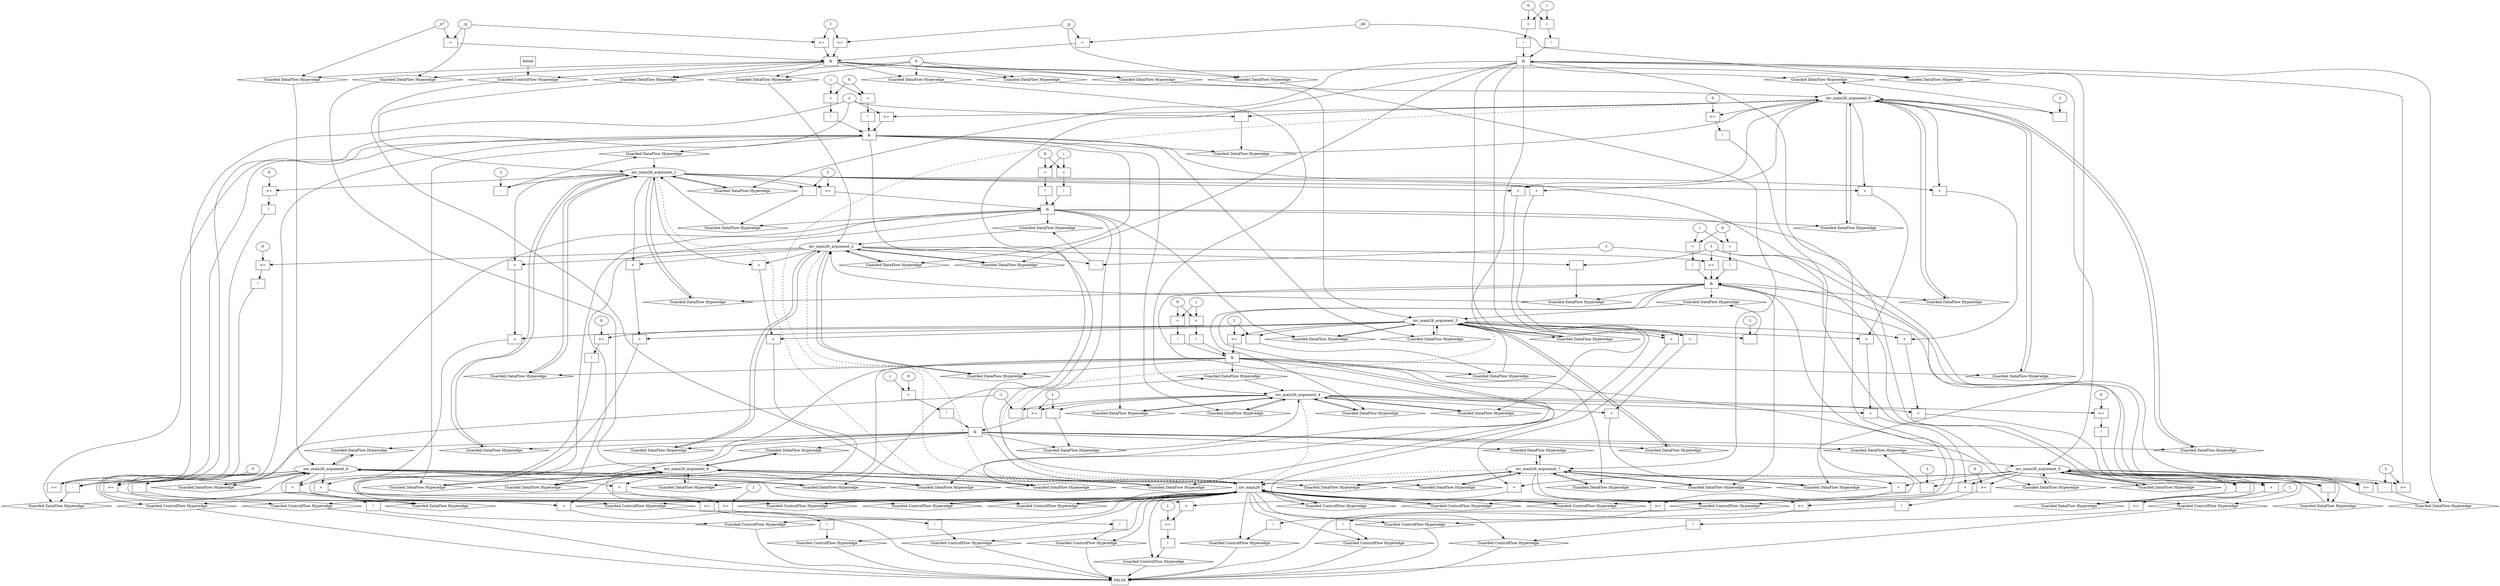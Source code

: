 digraph dag {
inv_main26 [label="inv_main26" shape="rect"];
FALSE [label="FALSE" shape="rect"];
Initial [label="Initial" shape="rect"];
ControlFowHyperEdge_0 [label="Guarded ControlFlow Hyperedge" shape="diamond"];
Initial -> ControlFowHyperEdge_0[label=""]
ControlFowHyperEdge_0 -> inv_main26[label=""]
ControlFowHyperEdge_1 [label="Guarded ControlFlow Hyperedge" shape="diamond"];
inv_main26 -> ControlFowHyperEdge_1[label=""]
ControlFowHyperEdge_1 -> inv_main26[label=""]
ControlFowHyperEdge_2 [label="Guarded ControlFlow Hyperedge" shape="diamond"];
inv_main26 -> ControlFowHyperEdge_2[label=""]
ControlFowHyperEdge_2 -> inv_main26[label=""]
ControlFowHyperEdge_3 [label="Guarded ControlFlow Hyperedge" shape="diamond"];
inv_main26 -> ControlFowHyperEdge_3[label=""]
ControlFowHyperEdge_3 -> inv_main26[label=""]
ControlFowHyperEdge_4 [label="Guarded ControlFlow Hyperedge" shape="diamond"];
inv_main26 -> ControlFowHyperEdge_4[label=""]
ControlFowHyperEdge_4 -> inv_main26[label=""]
ControlFowHyperEdge_5 [label="Guarded ControlFlow Hyperedge" shape="diamond"];
inv_main26 -> ControlFowHyperEdge_5[label=""]
ControlFowHyperEdge_5 -> inv_main26[label=""]
ControlFowHyperEdge_6 [label="Guarded ControlFlow Hyperedge" shape="diamond"];
inv_main26 -> ControlFowHyperEdge_6[label=""]
ControlFowHyperEdge_6 -> inv_main26[label=""]
ControlFowHyperEdge_7 [label="Guarded ControlFlow Hyperedge" shape="diamond"];
inv_main26 -> ControlFowHyperEdge_7[label=""]
ControlFowHyperEdge_7 -> FALSE[label=""]
ControlFowHyperEdge_8 [label="Guarded ControlFlow Hyperedge" shape="diamond"];
inv_main26 -> ControlFowHyperEdge_8[label=""]
ControlFowHyperEdge_8 -> FALSE[label=""]
ControlFowHyperEdge_9 [label="Guarded ControlFlow Hyperedge" shape="diamond"];
inv_main26 -> ControlFowHyperEdge_9[label=""]
ControlFowHyperEdge_9 -> FALSE[label=""]
ControlFowHyperEdge_10 [label="Guarded ControlFlow Hyperedge" shape="diamond"];
inv_main26 -> ControlFowHyperEdge_10[label=""]
ControlFowHyperEdge_10 -> FALSE[label=""]
ControlFowHyperEdge_11 [label="Guarded ControlFlow Hyperedge" shape="diamond"];
inv_main26 -> ControlFowHyperEdge_11[label=""]
ControlFowHyperEdge_11 -> FALSE[label=""]
ControlFowHyperEdge_12 [label="Guarded ControlFlow Hyperedge" shape="diamond"];
inv_main26 -> ControlFowHyperEdge_12[label=""]
ControlFowHyperEdge_12 -> FALSE[label=""]
ControlFowHyperEdge_13 [label="Guarded ControlFlow Hyperedge" shape="diamond"];
inv_main26 -> ControlFowHyperEdge_13[label=""]
ControlFowHyperEdge_13 -> FALSE[label=""]
ControlFowHyperEdge_14 [label="Guarded ControlFlow Hyperedge" shape="diamond"];
inv_main26 -> ControlFowHyperEdge_14[label=""]
ControlFowHyperEdge_14 -> FALSE[label=""]
ControlFowHyperEdge_15 [label="Guarded ControlFlow Hyperedge" shape="diamond"];
inv_main26 -> ControlFowHyperEdge_15[label=""]
ControlFowHyperEdge_15 -> FALSE[label=""]
ControlFowHyperEdge_16 [label="Guarded ControlFlow Hyperedge" shape="diamond"];
inv_main26 -> ControlFowHyperEdge_16[label=""]
ControlFowHyperEdge_16 -> FALSE[label=""]
ControlFowHyperEdge_17 [label="Guarded ControlFlow Hyperedge" shape="diamond"];
inv_main26 -> ControlFowHyperEdge_17[label=""]
ControlFowHyperEdge_17 -> FALSE[label=""]
ControlFowHyperEdge_18 [label="Guarded ControlFlow Hyperedge" shape="diamond"];
inv_main26 -> ControlFowHyperEdge_18[label=""]
ControlFowHyperEdge_18 -> FALSE[label=""]
ControlFowHyperEdge_19 [label="Guarded ControlFlow Hyperedge" shape="diamond"];
inv_main26 -> ControlFowHyperEdge_19[label=""]
ControlFowHyperEdge_19 -> FALSE[label=""]
ControlFowHyperEdge_20 [label="Guarded ControlFlow Hyperedge" shape="diamond"];
inv_main26 -> ControlFowHyperEdge_20[label=""]
ControlFowHyperEdge_20 -> FALSE[label=""]
inv_main26_argument_0 [label="inv_main26_argument_0" shape="oval"];
inv_main26_argument_0 -> inv_main26[label="" style="dashed"]
inv_main26_argument_1 [label="inv_main26_argument_1" shape="oval"];
inv_main26_argument_1 -> inv_main26[label="" style="dashed"]
inv_main26_argument_2 [label="inv_main26_argument_2" shape="oval"];
inv_main26_argument_2 -> inv_main26[label="" style="dashed"]
inv_main26_argument_3 [label="inv_main26_argument_3" shape="oval"];
inv_main26_argument_3 -> inv_main26[label="" style="dashed"]
inv_main26_argument_4 [label="inv_main26_argument_4" shape="oval"];
inv_main26_argument_4 -> inv_main26[label="" style="dashed"]
inv_main26_argument_5 [label="inv_main26_argument_5" shape="oval"];
inv_main26_argument_5 -> inv_main26[label="" style="dashed"]
inv_main26_argument_6 [label="inv_main26_argument_6" shape="oval"];
inv_main26_argument_6 -> inv_main26[label="" style="dashed"]
inv_main26_argument_7 [label="inv_main26_argument_7" shape="oval"];
inv_main26_argument_7 -> inv_main26[label="" style="dashed"]
inv_main26_argument_8 [label="inv_main26_argument_8" shape="oval"];
inv_main26_argument_8 -> inv_main26[label="" style="dashed"]

xxxinv_main26___Initial_0xxx_and [label="&" shape="rect"];
xxxinv_main26___Initial_0xxxguard_0_node_0 [label=">=" shape="rect"];
xxxinv_main26___Initial_0xxxguard_0_node_2 [label="1"];
xxxinv_main26___Initial_0xxxdataFlow4_node_0->xxxinv_main26___Initial_0xxxguard_0_node_0
xxxinv_main26___Initial_0xxxguard_0_node_2->xxxinv_main26___Initial_0xxxguard_0_node_0

xxxinv_main26___Initial_0xxxguard_0_node_0->xxxinv_main26___Initial_0xxx_and [label=""];
xxxinv_main26___Initial_0xxxguard1_node_0 [label=">=" shape="rect"];
xxxinv_main26___Initial_0xxxdataFlow_0_node_0->xxxinv_main26___Initial_0xxxguard1_node_0
xxxinv_main26___Initial_0xxxguard_0_node_2->xxxinv_main26___Initial_0xxxguard1_node_0

xxxinv_main26___Initial_0xxxguard1_node_0->xxxinv_main26___Initial_0xxx_and [label=""];
xxxinv_main26___Initial_0xxxguard2_node_0 [label="=" shape="rect"];
xxxinv_main26___Initial_0xxxdataFlow6_node_0->xxxinv_main26___Initial_0xxxguard2_node_0
xxxinv_main26___Initial_0xxxdataFlow4_node_0->xxxinv_main26___Initial_0xxxguard2_node_0

xxxinv_main26___Initial_0xxxguard2_node_0->xxxinv_main26___Initial_0xxx_and [label=""];
xxxinv_main26___Initial_0xxxguard3_node_0 [label="=" shape="rect"];
xxxinv_main26___Initial_0xxxdataFlow8_node_0->xxxinv_main26___Initial_0xxxguard3_node_0
xxxinv_main26___Initial_0xxxdataFlow_0_node_0->xxxinv_main26___Initial_0xxxguard3_node_0

xxxinv_main26___Initial_0xxxguard3_node_0->xxxinv_main26___Initial_0xxx_and [label=""];
xxxinv_main26___Initial_0xxx_and->ControlFowHyperEdge_0 [label=""];
xxxinv_main26___Initial_0xxxdataFlow_0_node_0 [label="_p"];

xxxinv_main26___Initial_0xxxdataFlow_0_node_0->DataFowHyperEdge_0_inv_main26_argument_7 [label=""];
xxxinv_main26___Initial_0xxxdataFlow1_node_0 [label="0"];

xxxinv_main26___Initial_0xxxdataFlow1_node_0->DataFowHyperEdge_0_inv_main26_argument_4 [label=""];

xxxinv_main26___Initial_0xxxdataFlow1_node_0->DataFowHyperEdge_0_inv_main26_argument_0 [label=""];

xxxinv_main26___Initial_0xxxdataFlow1_node_0->DataFowHyperEdge_0_inv_main26_argument_3 [label=""];
xxxinv_main26___Initial_0xxxdataFlow4_node_0 [label="_q"];

xxxinv_main26___Initial_0xxxdataFlow4_node_0->DataFowHyperEdge_0_inv_main26_argument_8 [label=""];

xxxinv_main26___Initial_0xxxdataFlow1_node_0->DataFowHyperEdge_0_inv_main26_argument_2 [label=""];
xxxinv_main26___Initial_0xxxdataFlow6_node_0 [label="_x7"];

xxxinv_main26___Initial_0xxxdataFlow6_node_0->DataFowHyperEdge_0_inv_main26_argument_6 [label=""];

xxxinv_main26___Initial_0xxxdataFlow1_node_0->DataFowHyperEdge_0_inv_main26_argument_1 [label=""];
xxxinv_main26___Initial_0xxxdataFlow8_node_0 [label="_x6"];

xxxinv_main26___Initial_0xxxdataFlow8_node_0->DataFowHyperEdge_0_inv_main26_argument_5 [label=""];
xxxinv_main26___inv_main26_1xxx_and [label="&" shape="rect"];
xxxinv_main26___inv_main26_1xxxguard_0_node_0 [label=">=" shape="rect"];
inv_main26_argument_5->xxxinv_main26___inv_main26_1xxxguard_0_node_0
xxxinv_main26___inv_main26_1xxxdataFlow1_node_2->xxxinv_main26___inv_main26_1xxxguard_0_node_0

xxxinv_main26___inv_main26_1xxxguard_0_node_0->xxxinv_main26___inv_main26_1xxx_and [label=""];
xxxinv_main26___inv_main26_1xxxguard1_node_0 [label="!" shape="rect"];
xxxinv_main26___inv_main26_1xxxguard1_node_1 [label="=" shape="rect"];
xxxinv_main26___inv_main26_1xxxguard1_node_2 [label="i"];
xxxinv_main26___inv_main26_1xxxguard1_node_3 [label="0"];
xxxinv_main26___inv_main26_1xxxguard1_node_1->xxxinv_main26___inv_main26_1xxxguard1_node_0
xxxinv_main26___inv_main26_1xxxguard1_node_2->xxxinv_main26___inv_main26_1xxxguard1_node_1
xxxinv_main26___inv_main26_1xxxguard1_node_3->xxxinv_main26___inv_main26_1xxxguard1_node_1

xxxinv_main26___inv_main26_1xxxguard1_node_0->xxxinv_main26___inv_main26_1xxx_and [label=""];
xxxinv_main26___inv_main26_1xxxguard2_node_0 [label="!" shape="rect"];
xxxinv_main26___inv_main26_1xxxguard2_node_1 [label="=" shape="rect"];
xxxinv_main26___inv_main26_1xxxguard2_node_1->xxxinv_main26___inv_main26_1xxxguard2_node_0
xxxinv_main26___inv_main26_1xxxguard1_node_2->xxxinv_main26___inv_main26_1xxxguard2_node_1
xxxinv_main26___inv_main26_1xxxguard1_node_3->xxxinv_main26___inv_main26_1xxxguard2_node_1

xxxinv_main26___inv_main26_1xxxguard2_node_0->xxxinv_main26___inv_main26_1xxx_and [label=""];
xxxinv_main26___inv_main26_1xxx_and->ControlFowHyperEdge_1 [label=""];
xxxinv_main26___inv_main26_1xxxdataFlow_0_node_0 [label="-" shape="rect"];
xxxinv_main26___inv_main26_1xxxdataFlow_0_node_2 [label="-1"];
inv_main26_argument_0->xxxinv_main26___inv_main26_1xxxdataFlow_0_node_0
xxxinv_main26___inv_main26_1xxxdataFlow_0_node_2->xxxinv_main26___inv_main26_1xxxdataFlow_0_node_0

xxxinv_main26___inv_main26_1xxxdataFlow_0_node_0->DataFowHyperEdge_1_inv_main26_argument_0 [label=""];
xxxinv_main26___inv_main26_1xxxdataFlow1_node_0 [label="-" shape="rect"];
xxxinv_main26___inv_main26_1xxxdataFlow1_node_2 [label="1"];
inv_main26_argument_5->xxxinv_main26___inv_main26_1xxxdataFlow1_node_0
xxxinv_main26___inv_main26_1xxxdataFlow1_node_2->xxxinv_main26___inv_main26_1xxxdataFlow1_node_0

xxxinv_main26___inv_main26_1xxxdataFlow1_node_0->DataFowHyperEdge_1_inv_main26_argument_5 [label=""];
xxxinv_main26___inv_main26_2xxx_and [label="&" shape="rect"];
xxxinv_main26___inv_main26_2xxxguard_0_node_0 [label=">=" shape="rect"];
inv_main26_argument_6->xxxinv_main26___inv_main26_2xxxguard_0_node_0
xxxinv_main26___inv_main26_2xxxdataFlow_0_node_2->xxxinv_main26___inv_main26_2xxxguard_0_node_0

xxxinv_main26___inv_main26_2xxxguard_0_node_0->xxxinv_main26___inv_main26_2xxx_and [label=""];
xxxinv_main26___inv_main26_2xxxguard1_node_0 [label=">=" shape="rect"];
inv_main26_argument_0->xxxinv_main26___inv_main26_2xxxguard1_node_0
xxxinv_main26___inv_main26_2xxxdataFlow_0_node_2->xxxinv_main26___inv_main26_2xxxguard1_node_0

xxxinv_main26___inv_main26_2xxxguard1_node_0->xxxinv_main26___inv_main26_2xxx_and [label=""];
xxxinv_main26___inv_main26_2xxxguard2_node_0 [label="!" shape="rect"];
xxxinv_main26___inv_main26_2xxxguard2_node_1 [label="=" shape="rect"];
xxxinv_main26___inv_main26_2xxxguard2_node_2 [label="i"];
xxxinv_main26___inv_main26_2xxxguard2_node_3 [label="0"];
xxxinv_main26___inv_main26_2xxxguard2_node_1->xxxinv_main26___inv_main26_2xxxguard2_node_0
xxxinv_main26___inv_main26_2xxxguard2_node_2->xxxinv_main26___inv_main26_2xxxguard2_node_1
xxxinv_main26___inv_main26_2xxxguard2_node_3->xxxinv_main26___inv_main26_2xxxguard2_node_1

xxxinv_main26___inv_main26_2xxxguard2_node_0->xxxinv_main26___inv_main26_2xxx_and [label=""];
xxxinv_main26___inv_main26_2xxxguard3_node_0 [label="!" shape="rect"];
xxxinv_main26___inv_main26_2xxxguard3_node_1 [label="=" shape="rect"];
xxxinv_main26___inv_main26_2xxxguard3_node_1->xxxinv_main26___inv_main26_2xxxguard3_node_0
xxxinv_main26___inv_main26_2xxxguard2_node_2->xxxinv_main26___inv_main26_2xxxguard3_node_1
xxxinv_main26___inv_main26_2xxxguard2_node_3->xxxinv_main26___inv_main26_2xxxguard3_node_1

xxxinv_main26___inv_main26_2xxxguard3_node_0->xxxinv_main26___inv_main26_2xxx_and [label=""];
xxxinv_main26___inv_main26_2xxx_and->ControlFowHyperEdge_2 [label=""];
xxxinv_main26___inv_main26_2xxxdataFlow_0_node_0 [label="-" shape="rect"];
xxxinv_main26___inv_main26_2xxxdataFlow_0_node_2 [label="1"];
inv_main26_argument_0->xxxinv_main26___inv_main26_2xxxdataFlow_0_node_0
xxxinv_main26___inv_main26_2xxxdataFlow_0_node_2->xxxinv_main26___inv_main26_2xxxdataFlow_0_node_0

xxxinv_main26___inv_main26_2xxxdataFlow_0_node_0->DataFowHyperEdge_2_inv_main26_argument_0 [label=""];
xxxinv_main26___inv_main26_2xxxdataFlow1_node_0 [label="-" shape="rect"];
xxxinv_main26___inv_main26_2xxxdataFlow1_node_2 [label="-1"];
inv_main26_argument_1->xxxinv_main26___inv_main26_2xxxdataFlow1_node_0
xxxinv_main26___inv_main26_2xxxdataFlow1_node_2->xxxinv_main26___inv_main26_2xxxdataFlow1_node_0

xxxinv_main26___inv_main26_2xxxdataFlow1_node_0->DataFowHyperEdge_2_inv_main26_argument_1 [label=""];
xxxinv_main26___inv_main26_2xxxdataFlow2_node_0 [label="-" shape="rect"];
inv_main26_argument_6->xxxinv_main26___inv_main26_2xxxdataFlow2_node_0
xxxinv_main26___inv_main26_2xxxdataFlow_0_node_2->xxxinv_main26___inv_main26_2xxxdataFlow2_node_0

xxxinv_main26___inv_main26_2xxxdataFlow2_node_0->DataFowHyperEdge_2_inv_main26_argument_6 [label=""];
xxxinv_main26___inv_main26_3xxx_and [label="&" shape="rect"];
xxxinv_main26___inv_main26_3xxxguard_0_node_0 [label=">=" shape="rect"];
inv_main26_argument_1->xxxinv_main26___inv_main26_3xxxguard_0_node_0
xxxinv_main26___inv_main26_3xxxdataFlow_0_node_2->xxxinv_main26___inv_main26_3xxxguard_0_node_0

xxxinv_main26___inv_main26_3xxxguard_0_node_0->xxxinv_main26___inv_main26_3xxx_and [label=""];
xxxinv_main26___inv_main26_3xxxguard1_node_0 [label="!" shape="rect"];
xxxinv_main26___inv_main26_3xxxguard1_node_1 [label="=" shape="rect"];
xxxinv_main26___inv_main26_3xxxguard1_node_2 [label="i"];
xxxinv_main26___inv_main26_3xxxguard1_node_3 [label="0"];
xxxinv_main26___inv_main26_3xxxguard1_node_1->xxxinv_main26___inv_main26_3xxxguard1_node_0
xxxinv_main26___inv_main26_3xxxguard1_node_2->xxxinv_main26___inv_main26_3xxxguard1_node_1
xxxinv_main26___inv_main26_3xxxguard1_node_3->xxxinv_main26___inv_main26_3xxxguard1_node_1

xxxinv_main26___inv_main26_3xxxguard1_node_0->xxxinv_main26___inv_main26_3xxx_and [label=""];
xxxinv_main26___inv_main26_3xxxguard2_node_0 [label="!" shape="rect"];
xxxinv_main26___inv_main26_3xxxguard2_node_1 [label="=" shape="rect"];
xxxinv_main26___inv_main26_3xxxguard2_node_1->xxxinv_main26___inv_main26_3xxxguard2_node_0
xxxinv_main26___inv_main26_3xxxguard1_node_2->xxxinv_main26___inv_main26_3xxxguard2_node_1
xxxinv_main26___inv_main26_3xxxguard1_node_3->xxxinv_main26___inv_main26_3xxxguard2_node_1

xxxinv_main26___inv_main26_3xxxguard2_node_0->xxxinv_main26___inv_main26_3xxx_and [label=""];
xxxinv_main26___inv_main26_3xxx_and->ControlFowHyperEdge_3 [label=""];
xxxinv_main26___inv_main26_3xxxdataFlow_0_node_0 [label="-" shape="rect"];
xxxinv_main26___inv_main26_3xxxdataFlow_0_node_2 [label="1"];
inv_main26_argument_1->xxxinv_main26___inv_main26_3xxxdataFlow_0_node_0
xxxinv_main26___inv_main26_3xxxdataFlow_0_node_2->xxxinv_main26___inv_main26_3xxxdataFlow_0_node_0

xxxinv_main26___inv_main26_3xxxdataFlow_0_node_0->DataFowHyperEdge_3_inv_main26_argument_1 [label=""];
xxxinv_main26___inv_main26_3xxxdataFlow1_node_0 [label="-" shape="rect"];
xxxinv_main26___inv_main26_3xxxdataFlow1_node_2 [label="-1"];
inv_main26_argument_2->xxxinv_main26___inv_main26_3xxxdataFlow1_node_0
xxxinv_main26___inv_main26_3xxxdataFlow1_node_2->xxxinv_main26___inv_main26_3xxxdataFlow1_node_0

xxxinv_main26___inv_main26_3xxxdataFlow1_node_0->DataFowHyperEdge_3_inv_main26_argument_2 [label=""];
xxxinv_main26___inv_main26_3xxxdataFlow2_node_0 [label="-" shape="rect"];
inv_main26_argument_5->xxxinv_main26___inv_main26_3xxxdataFlow2_node_0
xxxinv_main26___inv_main26_3xxxdataFlow1_node_2->xxxinv_main26___inv_main26_3xxxdataFlow2_node_0

xxxinv_main26___inv_main26_3xxxdataFlow2_node_0->DataFowHyperEdge_3_inv_main26_argument_5 [label=""];
xxxinv_main26___inv_main26_4xxx_and [label="&" shape="rect"];
xxxinv_main26___inv_main26_4xxxguard_0_node_0 [label=">=" shape="rect"];
inv_main26_argument_5->xxxinv_main26___inv_main26_4xxxguard_0_node_0
xxxinv_main26___inv_main26_4xxxdataFlow_0_node_2->xxxinv_main26___inv_main26_4xxxguard_0_node_0

xxxinv_main26___inv_main26_4xxxguard_0_node_0->xxxinv_main26___inv_main26_4xxx_and [label=""];
xxxinv_main26___inv_main26_4xxxguard1_node_0 [label=">=" shape="rect"];
inv_main26_argument_2->xxxinv_main26___inv_main26_4xxxguard1_node_0
xxxinv_main26___inv_main26_4xxxdataFlow_0_node_2->xxxinv_main26___inv_main26_4xxxguard1_node_0

xxxinv_main26___inv_main26_4xxxguard1_node_0->xxxinv_main26___inv_main26_4xxx_and [label=""];
xxxinv_main26___inv_main26_4xxxguard2_node_0 [label="!" shape="rect"];
xxxinv_main26___inv_main26_4xxxguard2_node_1 [label="=" shape="rect"];
xxxinv_main26___inv_main26_4xxxguard2_node_2 [label="i"];
xxxinv_main26___inv_main26_4xxxguard2_node_3 [label="0"];
xxxinv_main26___inv_main26_4xxxguard2_node_1->xxxinv_main26___inv_main26_4xxxguard2_node_0
xxxinv_main26___inv_main26_4xxxguard2_node_2->xxxinv_main26___inv_main26_4xxxguard2_node_1
xxxinv_main26___inv_main26_4xxxguard2_node_3->xxxinv_main26___inv_main26_4xxxguard2_node_1

xxxinv_main26___inv_main26_4xxxguard2_node_0->xxxinv_main26___inv_main26_4xxx_and [label=""];
xxxinv_main26___inv_main26_4xxxguard3_node_0 [label="!" shape="rect"];
xxxinv_main26___inv_main26_4xxxguard3_node_1 [label="=" shape="rect"];
xxxinv_main26___inv_main26_4xxxguard3_node_1->xxxinv_main26___inv_main26_4xxxguard3_node_0
xxxinv_main26___inv_main26_4xxxguard2_node_2->xxxinv_main26___inv_main26_4xxxguard3_node_1
xxxinv_main26___inv_main26_4xxxguard2_node_3->xxxinv_main26___inv_main26_4xxxguard3_node_1

xxxinv_main26___inv_main26_4xxxguard3_node_0->xxxinv_main26___inv_main26_4xxx_and [label=""];
xxxinv_main26___inv_main26_4xxx_and->ControlFowHyperEdge_4 [label=""];
xxxinv_main26___inv_main26_4xxxdataFlow_0_node_0 [label="-" shape="rect"];
xxxinv_main26___inv_main26_4xxxdataFlow_0_node_2 [label="1"];
inv_main26_argument_2->xxxinv_main26___inv_main26_4xxxdataFlow_0_node_0
xxxinv_main26___inv_main26_4xxxdataFlow_0_node_2->xxxinv_main26___inv_main26_4xxxdataFlow_0_node_0

xxxinv_main26___inv_main26_4xxxdataFlow_0_node_0->DataFowHyperEdge_4_inv_main26_argument_2 [label=""];
xxxinv_main26___inv_main26_4xxxdataFlow1_node_0 [label="-" shape="rect"];
xxxinv_main26___inv_main26_4xxxdataFlow1_node_2 [label="-1"];
inv_main26_argument_3->xxxinv_main26___inv_main26_4xxxdataFlow1_node_0
xxxinv_main26___inv_main26_4xxxdataFlow1_node_2->xxxinv_main26___inv_main26_4xxxdataFlow1_node_0

xxxinv_main26___inv_main26_4xxxdataFlow1_node_0->DataFowHyperEdge_4_inv_main26_argument_3 [label=""];
xxxinv_main26___inv_main26_4xxxdataFlow2_node_0 [label="-" shape="rect"];
inv_main26_argument_5->xxxinv_main26___inv_main26_4xxxdataFlow2_node_0
xxxinv_main26___inv_main26_4xxxdataFlow_0_node_2->xxxinv_main26___inv_main26_4xxxdataFlow2_node_0

xxxinv_main26___inv_main26_4xxxdataFlow2_node_0->DataFowHyperEdge_4_inv_main26_argument_5 [label=""];
xxxinv_main26___inv_main26_5xxx_and [label="&" shape="rect"];
xxxinv_main26___inv_main26_5xxxguard_0_node_0 [label=">=" shape="rect"];
inv_main26_argument_3->xxxinv_main26___inv_main26_5xxxguard_0_node_0
xxxinv_main26___inv_main26_5xxxdataFlow_0_node_2->xxxinv_main26___inv_main26_5xxxguard_0_node_0

xxxinv_main26___inv_main26_5xxxguard_0_node_0->xxxinv_main26___inv_main26_5xxx_and [label=""];
xxxinv_main26___inv_main26_5xxxguard1_node_0 [label="!" shape="rect"];
xxxinv_main26___inv_main26_5xxxguard1_node_1 [label="=" shape="rect"];
xxxinv_main26___inv_main26_5xxxguard1_node_2 [label="i"];
xxxinv_main26___inv_main26_5xxxguard1_node_3 [label="0"];
xxxinv_main26___inv_main26_5xxxguard1_node_1->xxxinv_main26___inv_main26_5xxxguard1_node_0
xxxinv_main26___inv_main26_5xxxguard1_node_2->xxxinv_main26___inv_main26_5xxxguard1_node_1
xxxinv_main26___inv_main26_5xxxguard1_node_3->xxxinv_main26___inv_main26_5xxxguard1_node_1

xxxinv_main26___inv_main26_5xxxguard1_node_0->xxxinv_main26___inv_main26_5xxx_and [label=""];
xxxinv_main26___inv_main26_5xxxguard2_node_0 [label="!" shape="rect"];
xxxinv_main26___inv_main26_5xxxguard2_node_1 [label="=" shape="rect"];
xxxinv_main26___inv_main26_5xxxguard2_node_1->xxxinv_main26___inv_main26_5xxxguard2_node_0
xxxinv_main26___inv_main26_5xxxguard1_node_2->xxxinv_main26___inv_main26_5xxxguard2_node_1
xxxinv_main26___inv_main26_5xxxguard1_node_3->xxxinv_main26___inv_main26_5xxxguard2_node_1

xxxinv_main26___inv_main26_5xxxguard2_node_0->xxxinv_main26___inv_main26_5xxx_and [label=""];
xxxinv_main26___inv_main26_5xxx_and->ControlFowHyperEdge_5 [label=""];
xxxinv_main26___inv_main26_5xxxdataFlow_0_node_0 [label="-" shape="rect"];
xxxinv_main26___inv_main26_5xxxdataFlow_0_node_2 [label="1"];
inv_main26_argument_3->xxxinv_main26___inv_main26_5xxxdataFlow_0_node_0
xxxinv_main26___inv_main26_5xxxdataFlow_0_node_2->xxxinv_main26___inv_main26_5xxxdataFlow_0_node_0

xxxinv_main26___inv_main26_5xxxdataFlow_0_node_0->DataFowHyperEdge_5_inv_main26_argument_3 [label=""];
xxxinv_main26___inv_main26_5xxxdataFlow1_node_0 [label="-" shape="rect"];
xxxinv_main26___inv_main26_5xxxdataFlow1_node_2 [label="-1"];
inv_main26_argument_4->xxxinv_main26___inv_main26_5xxxdataFlow1_node_0
xxxinv_main26___inv_main26_5xxxdataFlow1_node_2->xxxinv_main26___inv_main26_5xxxdataFlow1_node_0

xxxinv_main26___inv_main26_5xxxdataFlow1_node_0->DataFowHyperEdge_5_inv_main26_argument_4 [label=""];
xxxinv_main26___inv_main26_5xxxdataFlow2_node_0 [label="-" shape="rect"];
inv_main26_argument_6->xxxinv_main26___inv_main26_5xxxdataFlow2_node_0
xxxinv_main26___inv_main26_5xxxdataFlow1_node_2->xxxinv_main26___inv_main26_5xxxdataFlow2_node_0

xxxinv_main26___inv_main26_5xxxdataFlow2_node_0->DataFowHyperEdge_5_inv_main26_argument_6 [label=""];
xxxinv_main26___inv_main26_6xxx_and [label="&" shape="rect"];
xxxinv_main26___inv_main26_6xxxguard_0_node_0 [label=">=" shape="rect"];
inv_main26_argument_4->xxxinv_main26___inv_main26_6xxxguard_0_node_0
xxxinv_main26___inv_main26_6xxxdataFlow_0_node_2->xxxinv_main26___inv_main26_6xxxguard_0_node_0

xxxinv_main26___inv_main26_6xxxguard_0_node_0->xxxinv_main26___inv_main26_6xxx_and [label=""];
xxxinv_main26___inv_main26_6xxxguard1_node_0 [label="!" shape="rect"];
xxxinv_main26___inv_main26_6xxxguard1_node_1 [label="=" shape="rect"];
xxxinv_main26___inv_main26_6xxxguard1_node_2 [label="i"];
xxxinv_main26___inv_main26_6xxxguard1_node_3 [label="0"];
xxxinv_main26___inv_main26_6xxxguard1_node_1->xxxinv_main26___inv_main26_6xxxguard1_node_0
xxxinv_main26___inv_main26_6xxxguard1_node_2->xxxinv_main26___inv_main26_6xxxguard1_node_1
xxxinv_main26___inv_main26_6xxxguard1_node_3->xxxinv_main26___inv_main26_6xxxguard1_node_1

xxxinv_main26___inv_main26_6xxxguard1_node_0->xxxinv_main26___inv_main26_6xxx_and [label=""];
xxxinv_main26___inv_main26_6xxx_and->ControlFowHyperEdge_6 [label=""];
xxxinv_main26___inv_main26_6xxxdataFlow_0_node_0 [label="-" shape="rect"];
xxxinv_main26___inv_main26_6xxxdataFlow_0_node_2 [label="1"];
inv_main26_argument_4->xxxinv_main26___inv_main26_6xxxdataFlow_0_node_0
xxxinv_main26___inv_main26_6xxxdataFlow_0_node_2->xxxinv_main26___inv_main26_6xxxdataFlow_0_node_0

xxxinv_main26___inv_main26_6xxxdataFlow_0_node_0->DataFowHyperEdge_6_inv_main26_argument_4 [label=""];
xxxinv_main26___inv_main26_6xxxdataFlow1_node_0 [label="-" shape="rect"];
xxxinv_main26___inv_main26_6xxxdataFlow1_node_2 [label="-1"];
inv_main26_argument_5->xxxinv_main26___inv_main26_6xxxdataFlow1_node_0
xxxinv_main26___inv_main26_6xxxdataFlow1_node_2->xxxinv_main26___inv_main26_6xxxdataFlow1_node_0

xxxinv_main26___inv_main26_6xxxdataFlow1_node_0->DataFowHyperEdge_6_inv_main26_argument_5 [label=""];
xxxFALSE___inv_main26_7xxxguard_0_node_0 [label="!" shape="rect"];
xxxFALSE___inv_main26_7xxxguard_0_node_1 [label="=" shape="rect"];
xxxFALSE___inv_main26_7xxxguard_0_node_2 [label="+" shape="rect"];
xxxFALSE___inv_main26_7xxxguard_0_node_3 [label="+" shape="rect"];
xxxFALSE___inv_main26_7xxxguard_0_node_4 [label="+" shape="rect"];
xxxFALSE___inv_main26_7xxxguard_0_node_1->xxxFALSE___inv_main26_7xxxguard_0_node_0
xxxFALSE___inv_main26_7xxxguard_0_node_2->xxxFALSE___inv_main26_7xxxguard_0_node_1
inv_main26_argument_8->xxxFALSE___inv_main26_7xxxguard_0_node_1
xxxFALSE___inv_main26_7xxxguard_0_node_3->xxxFALSE___inv_main26_7xxxguard_0_node_2
inv_main26_argument_6->xxxFALSE___inv_main26_7xxxguard_0_node_2
xxxFALSE___inv_main26_7xxxguard_0_node_4->xxxFALSE___inv_main26_7xxxguard_0_node_3
inv_main26_argument_3->xxxFALSE___inv_main26_7xxxguard_0_node_3
inv_main26_argument_1->xxxFALSE___inv_main26_7xxxguard_0_node_4
inv_main26_argument_2->xxxFALSE___inv_main26_7xxxguard_0_node_4

xxxFALSE___inv_main26_7xxxguard_0_node_0->ControlFowHyperEdge_7 [label=""];
xxxFALSE___inv_main26_8xxxguard_0_node_0 [label="!" shape="rect"];
xxxFALSE___inv_main26_8xxxguard_0_node_1 [label=">=" shape="rect"];
xxxFALSE___inv_main26_8xxxguard_0_node_2 [label="+" shape="rect"];
xxxFALSE___inv_main26_8xxxguard_0_node_3 [label="+" shape="rect"];
xxxFALSE___inv_main26_8xxxguard_0_node_4 [label="+" shape="rect"];
xxxFALSE___inv_main26_8xxxguard_0_node_1->xxxFALSE___inv_main26_8xxxguard_0_node_0
xxxFALSE___inv_main26_8xxxguard_0_node_2->xxxFALSE___inv_main26_8xxxguard_0_node_1
inv_main26_argument_8->xxxFALSE___inv_main26_8xxxguard_0_node_1
xxxFALSE___inv_main26_8xxxguard_0_node_3->xxxFALSE___inv_main26_8xxxguard_0_node_2
inv_main26_argument_6->xxxFALSE___inv_main26_8xxxguard_0_node_2
xxxFALSE___inv_main26_8xxxguard_0_node_4->xxxFALSE___inv_main26_8xxxguard_0_node_3
inv_main26_argument_3->xxxFALSE___inv_main26_8xxxguard_0_node_3
inv_main26_argument_1->xxxFALSE___inv_main26_8xxxguard_0_node_4
inv_main26_argument_2->xxxFALSE___inv_main26_8xxxguard_0_node_4

xxxFALSE___inv_main26_8xxxguard_0_node_0->ControlFowHyperEdge_8 [label=""];
xxxFALSE___inv_main26_9xxxguard_0_node_0 [label="!" shape="rect"];
xxxFALSE___inv_main26_9xxxguard_0_node_1 [label=">=" shape="rect"];
xxxFALSE___inv_main26_9xxxguard_0_node_2 [label="+" shape="rect"];
xxxFALSE___inv_main26_9xxxguard_0_node_3 [label="+" shape="rect"];
xxxFALSE___inv_main26_9xxxguard_0_node_4 [label="+" shape="rect"];
xxxFALSE___inv_main26_9xxxguard_0_node_5 [label="+" shape="rect"];
xxxFALSE___inv_main26_9xxxguard_0_node_1->xxxFALSE___inv_main26_9xxxguard_0_node_0
xxxFALSE___inv_main26_9xxxguard_0_node_2->xxxFALSE___inv_main26_9xxxguard_0_node_1
inv_main26_argument_7->xxxFALSE___inv_main26_9xxxguard_0_node_1
xxxFALSE___inv_main26_9xxxguard_0_node_3->xxxFALSE___inv_main26_9xxxguard_0_node_2
inv_main26_argument_5->xxxFALSE___inv_main26_9xxxguard_0_node_2
xxxFALSE___inv_main26_9xxxguard_0_node_4->xxxFALSE___inv_main26_9xxxguard_0_node_3
inv_main26_argument_4->xxxFALSE___inv_main26_9xxxguard_0_node_3
xxxFALSE___inv_main26_9xxxguard_0_node_5->xxxFALSE___inv_main26_9xxxguard_0_node_4
inv_main26_argument_3->xxxFALSE___inv_main26_9xxxguard_0_node_4
inv_main26_argument_0->xxxFALSE___inv_main26_9xxxguard_0_node_5
inv_main26_argument_1->xxxFALSE___inv_main26_9xxxguard_0_node_5

xxxFALSE___inv_main26_9xxxguard_0_node_0->ControlFowHyperEdge_9 [label=""];
xxxFALSE___inv_main26_10xxxguard_0_node_0 [label="!" shape="rect"];
xxxFALSE___inv_main26_10xxxguard_0_node_1 [label=">=" shape="rect"];
xxxFALSE___inv_main26_10xxxguard_0_node_3 [label="+" shape="rect"];
xxxFALSE___inv_main26_10xxxguard_0_node_4 [label="+" shape="rect"];
xxxFALSE___inv_main26_10xxxguard_0_node_5 [label="+" shape="rect"];
xxxFALSE___inv_main26_10xxxguard_0_node_6 [label="+" shape="rect"];
xxxFALSE___inv_main26_10xxxguard_0_node_1->xxxFALSE___inv_main26_10xxxguard_0_node_0
inv_main26_argument_7->xxxFALSE___inv_main26_10xxxguard_0_node_1
xxxFALSE___inv_main26_10xxxguard_0_node_3->xxxFALSE___inv_main26_10xxxguard_0_node_1
xxxFALSE___inv_main26_10xxxguard_0_node_4->xxxFALSE___inv_main26_10xxxguard_0_node_3
inv_main26_argument_5->xxxFALSE___inv_main26_10xxxguard_0_node_3
xxxFALSE___inv_main26_10xxxguard_0_node_5->xxxFALSE___inv_main26_10xxxguard_0_node_4
inv_main26_argument_4->xxxFALSE___inv_main26_10xxxguard_0_node_4
xxxFALSE___inv_main26_10xxxguard_0_node_6->xxxFALSE___inv_main26_10xxxguard_0_node_5
inv_main26_argument_3->xxxFALSE___inv_main26_10xxxguard_0_node_5
inv_main26_argument_0->xxxFALSE___inv_main26_10xxxguard_0_node_6
inv_main26_argument_1->xxxFALSE___inv_main26_10xxxguard_0_node_6

xxxFALSE___inv_main26_10xxxguard_0_node_0->ControlFowHyperEdge_10 [label=""];
xxxFALSE___inv_main26_11xxxguard_0_node_0 [label="!" shape="rect"];
xxxFALSE___inv_main26_11xxxguard_0_node_1 [label=">=" shape="rect"];
xxxFALSE___inv_main26_11xxxguard_0_node_3 [label="0"];
xxxFALSE___inv_main26_11xxxguard_0_node_1->xxxFALSE___inv_main26_11xxxguard_0_node_0
inv_main26_argument_6->xxxFALSE___inv_main26_11xxxguard_0_node_1
xxxFALSE___inv_main26_11xxxguard_0_node_3->xxxFALSE___inv_main26_11xxxguard_0_node_1

xxxFALSE___inv_main26_11xxxguard_0_node_0->ControlFowHyperEdge_11 [label=""];
xxxFALSE___inv_main26_12xxxguard_0_node_0 [label="!" shape="rect"];
xxxFALSE___inv_main26_12xxxguard_0_node_1 [label=">=" shape="rect"];
xxxFALSE___inv_main26_12xxxguard_0_node_3 [label="0"];
xxxFALSE___inv_main26_12xxxguard_0_node_1->xxxFALSE___inv_main26_12xxxguard_0_node_0
inv_main26_argument_5->xxxFALSE___inv_main26_12xxxguard_0_node_1
xxxFALSE___inv_main26_12xxxguard_0_node_3->xxxFALSE___inv_main26_12xxxguard_0_node_1

xxxFALSE___inv_main26_12xxxguard_0_node_0->ControlFowHyperEdge_12 [label=""];
xxxFALSE___inv_main26_13xxxguard_0_node_0 [label="!" shape="rect"];
xxxFALSE___inv_main26_13xxxguard_0_node_1 [label=">=" shape="rect"];
xxxFALSE___inv_main26_13xxxguard_0_node_3 [label="0"];
xxxFALSE___inv_main26_13xxxguard_0_node_1->xxxFALSE___inv_main26_13xxxguard_0_node_0
inv_main26_argument_4->xxxFALSE___inv_main26_13xxxguard_0_node_1
xxxFALSE___inv_main26_13xxxguard_0_node_3->xxxFALSE___inv_main26_13xxxguard_0_node_1

xxxFALSE___inv_main26_13xxxguard_0_node_0->ControlFowHyperEdge_13 [label=""];
xxxFALSE___inv_main26_14xxxguard_0_node_0 [label="!" shape="rect"];
xxxFALSE___inv_main26_14xxxguard_0_node_1 [label=">=" shape="rect"];
xxxFALSE___inv_main26_14xxxguard_0_node_3 [label="0"];
xxxFALSE___inv_main26_14xxxguard_0_node_1->xxxFALSE___inv_main26_14xxxguard_0_node_0
inv_main26_argument_3->xxxFALSE___inv_main26_14xxxguard_0_node_1
xxxFALSE___inv_main26_14xxxguard_0_node_3->xxxFALSE___inv_main26_14xxxguard_0_node_1

xxxFALSE___inv_main26_14xxxguard_0_node_0->ControlFowHyperEdge_14 [label=""];
xxxFALSE___inv_main26_15xxxguard_0_node_0 [label="!" shape="rect"];
xxxFALSE___inv_main26_15xxxguard_0_node_1 [label=">=" shape="rect"];
xxxFALSE___inv_main26_15xxxguard_0_node_3 [label="0"];
xxxFALSE___inv_main26_15xxxguard_0_node_1->xxxFALSE___inv_main26_15xxxguard_0_node_0
inv_main26_argument_2->xxxFALSE___inv_main26_15xxxguard_0_node_1
xxxFALSE___inv_main26_15xxxguard_0_node_3->xxxFALSE___inv_main26_15xxxguard_0_node_1

xxxFALSE___inv_main26_15xxxguard_0_node_0->ControlFowHyperEdge_15 [label=""];
xxxFALSE___inv_main26_16xxxguard_0_node_0 [label="!" shape="rect"];
xxxFALSE___inv_main26_16xxxguard_0_node_1 [label=">=" shape="rect"];
xxxFALSE___inv_main26_16xxxguard_0_node_3 [label="0"];
xxxFALSE___inv_main26_16xxxguard_0_node_1->xxxFALSE___inv_main26_16xxxguard_0_node_0
inv_main26_argument_1->xxxFALSE___inv_main26_16xxxguard_0_node_1
xxxFALSE___inv_main26_16xxxguard_0_node_3->xxxFALSE___inv_main26_16xxxguard_0_node_1

xxxFALSE___inv_main26_16xxxguard_0_node_0->ControlFowHyperEdge_16 [label=""];
xxxFALSE___inv_main26_17xxxguard_0_node_0 [label="!" shape="rect"];
xxxFALSE___inv_main26_17xxxguard_0_node_1 [label=">=" shape="rect"];
xxxFALSE___inv_main26_17xxxguard_0_node_3 [label="0"];
xxxFALSE___inv_main26_17xxxguard_0_node_1->xxxFALSE___inv_main26_17xxxguard_0_node_0
inv_main26_argument_0->xxxFALSE___inv_main26_17xxxguard_0_node_1
xxxFALSE___inv_main26_17xxxguard_0_node_3->xxxFALSE___inv_main26_17xxxguard_0_node_1

xxxFALSE___inv_main26_17xxxguard_0_node_0->ControlFowHyperEdge_17 [label=""];
xxxFALSE___inv_main26_18xxxguard_0_node_0 [label="!" shape="rect"];
xxxFALSE___inv_main26_18xxxguard_0_node_1 [label=">=" shape="rect"];
xxxFALSE___inv_main26_18xxxguard_0_node_2 [label="+" shape="rect"];
xxxFALSE___inv_main26_18xxxguard_0_node_3 [label="+" shape="rect"];
xxxFALSE___inv_main26_18xxxguard_0_node_4 [label="+" shape="rect"];
xxxFALSE___inv_main26_18xxxguard_0_node_9 [label="1"];
xxxFALSE___inv_main26_18xxxguard_0_node_1->xxxFALSE___inv_main26_18xxxguard_0_node_0
xxxFALSE___inv_main26_18xxxguard_0_node_2->xxxFALSE___inv_main26_18xxxguard_0_node_1
xxxFALSE___inv_main26_18xxxguard_0_node_9->xxxFALSE___inv_main26_18xxxguard_0_node_1
xxxFALSE___inv_main26_18xxxguard_0_node_3->xxxFALSE___inv_main26_18xxxguard_0_node_2
inv_main26_argument_6->xxxFALSE___inv_main26_18xxxguard_0_node_2
xxxFALSE___inv_main26_18xxxguard_0_node_4->xxxFALSE___inv_main26_18xxxguard_0_node_3
inv_main26_argument_3->xxxFALSE___inv_main26_18xxxguard_0_node_3
inv_main26_argument_1->xxxFALSE___inv_main26_18xxxguard_0_node_4
inv_main26_argument_2->xxxFALSE___inv_main26_18xxxguard_0_node_4

xxxFALSE___inv_main26_18xxxguard_0_node_0->ControlFowHyperEdge_18 [label=""];
xxxFALSE___inv_main26_19xxxguard_0_node_0 [label="!" shape="rect"];
xxxFALSE___inv_main26_19xxxguard_0_node_1 [label=">=" shape="rect"];
xxxFALSE___inv_main26_19xxxguard_0_node_2 [label="+" shape="rect"];
xxxFALSE___inv_main26_19xxxguard_0_node_3 [label="+" shape="rect"];
xxxFALSE___inv_main26_19xxxguard_0_node_4 [label="+" shape="rect"];
xxxFALSE___inv_main26_19xxxguard_0_node_5 [label="+" shape="rect"];
xxxFALSE___inv_main26_19xxxguard_0_node_11 [label="1"];
xxxFALSE___inv_main26_19xxxguard_0_node_1->xxxFALSE___inv_main26_19xxxguard_0_node_0
xxxFALSE___inv_main26_19xxxguard_0_node_2->xxxFALSE___inv_main26_19xxxguard_0_node_1
xxxFALSE___inv_main26_19xxxguard_0_node_11->xxxFALSE___inv_main26_19xxxguard_0_node_1
xxxFALSE___inv_main26_19xxxguard_0_node_3->xxxFALSE___inv_main26_19xxxguard_0_node_2
inv_main26_argument_5->xxxFALSE___inv_main26_19xxxguard_0_node_2
xxxFALSE___inv_main26_19xxxguard_0_node_4->xxxFALSE___inv_main26_19xxxguard_0_node_3
inv_main26_argument_4->xxxFALSE___inv_main26_19xxxguard_0_node_3
xxxFALSE___inv_main26_19xxxguard_0_node_5->xxxFALSE___inv_main26_19xxxguard_0_node_4
inv_main26_argument_3->xxxFALSE___inv_main26_19xxxguard_0_node_4
inv_main26_argument_0->xxxFALSE___inv_main26_19xxxguard_0_node_5
inv_main26_argument_1->xxxFALSE___inv_main26_19xxxguard_0_node_5

xxxFALSE___inv_main26_19xxxguard_0_node_0->ControlFowHyperEdge_19 [label=""];
xxxFALSE___inv_main26_20xxxguard_0_node_0 [label="!" shape="rect"];
xxxFALSE___inv_main26_20xxxguard_0_node_1 [label=">=" shape="rect"];
xxxFALSE___inv_main26_20xxxguard_0_node_2 [label="+" shape="rect"];
xxxFALSE___inv_main26_20xxxguard_0_node_3 [label="+" shape="rect"];
xxxFALSE___inv_main26_20xxxguard_0_node_4 [label="+" shape="rect"];
xxxFALSE___inv_main26_20xxxguard_0_node_5 [label="+" shape="rect"];
xxxFALSE___inv_main26_20xxxguard_0_node_11 [label="1"];
xxxFALSE___inv_main26_20xxxguard_0_node_1->xxxFALSE___inv_main26_20xxxguard_0_node_0
xxxFALSE___inv_main26_20xxxguard_0_node_2->xxxFALSE___inv_main26_20xxxguard_0_node_1
xxxFALSE___inv_main26_20xxxguard_0_node_11->xxxFALSE___inv_main26_20xxxguard_0_node_1
xxxFALSE___inv_main26_20xxxguard_0_node_3->xxxFALSE___inv_main26_20xxxguard_0_node_2
inv_main26_argument_6->xxxFALSE___inv_main26_20xxxguard_0_node_2
xxxFALSE___inv_main26_20xxxguard_0_node_4->xxxFALSE___inv_main26_20xxxguard_0_node_3
inv_main26_argument_5->xxxFALSE___inv_main26_20xxxguard_0_node_3
xxxFALSE___inv_main26_20xxxguard_0_node_5->xxxFALSE___inv_main26_20xxxguard_0_node_4
inv_main26_argument_3->xxxFALSE___inv_main26_20xxxguard_0_node_4
inv_main26_argument_0->xxxFALSE___inv_main26_20xxxguard_0_node_5
inv_main26_argument_1->xxxFALSE___inv_main26_20xxxguard_0_node_5

xxxFALSE___inv_main26_20xxxguard_0_node_0->ControlFowHyperEdge_20 [label=""];
DataFowHyperEdge_0_inv_main26_argument_0 [label="Guarded DataFlow Hyperedge" shape="diamond"];
DataFowHyperEdge_0_inv_main26_argument_0 -> inv_main26_argument_0[label=""]
xxxinv_main26___Initial_0xxx_and -> DataFowHyperEdge_0_inv_main26_argument_0[label=""]
DataFowHyperEdge_0_inv_main26_argument_1 [label="Guarded DataFlow Hyperedge" shape="diamond"];
DataFowHyperEdge_0_inv_main26_argument_1 -> inv_main26_argument_1[label=""]
xxxinv_main26___Initial_0xxx_and -> DataFowHyperEdge_0_inv_main26_argument_1[label=""]
DataFowHyperEdge_0_inv_main26_argument_2 [label="Guarded DataFlow Hyperedge" shape="diamond"];
DataFowHyperEdge_0_inv_main26_argument_2 -> inv_main26_argument_2[label=""]
xxxinv_main26___Initial_0xxx_and -> DataFowHyperEdge_0_inv_main26_argument_2[label=""]
DataFowHyperEdge_0_inv_main26_argument_3 [label="Guarded DataFlow Hyperedge" shape="diamond"];
DataFowHyperEdge_0_inv_main26_argument_3 -> inv_main26_argument_3[label=""]
xxxinv_main26___Initial_0xxx_and -> DataFowHyperEdge_0_inv_main26_argument_3[label=""]
DataFowHyperEdge_0_inv_main26_argument_4 [label="Guarded DataFlow Hyperedge" shape="diamond"];
DataFowHyperEdge_0_inv_main26_argument_4 -> inv_main26_argument_4[label=""]
xxxinv_main26___Initial_0xxx_and -> DataFowHyperEdge_0_inv_main26_argument_4[label=""]
DataFowHyperEdge_0_inv_main26_argument_5 [label="Guarded DataFlow Hyperedge" shape="diamond"];
DataFowHyperEdge_0_inv_main26_argument_5 -> inv_main26_argument_5[label=""]
xxxinv_main26___Initial_0xxx_and -> DataFowHyperEdge_0_inv_main26_argument_5[label=""]
DataFowHyperEdge_0_inv_main26_argument_6 [label="Guarded DataFlow Hyperedge" shape="diamond"];
DataFowHyperEdge_0_inv_main26_argument_6 -> inv_main26_argument_6[label=""]
xxxinv_main26___Initial_0xxx_and -> DataFowHyperEdge_0_inv_main26_argument_6[label=""]
DataFowHyperEdge_0_inv_main26_argument_7 [label="Guarded DataFlow Hyperedge" shape="diamond"];
DataFowHyperEdge_0_inv_main26_argument_7 -> inv_main26_argument_7[label=""]
xxxinv_main26___Initial_0xxx_and -> DataFowHyperEdge_0_inv_main26_argument_7[label=""]
DataFowHyperEdge_0_inv_main26_argument_8 [label="Guarded DataFlow Hyperedge" shape="diamond"];
DataFowHyperEdge_0_inv_main26_argument_8 -> inv_main26_argument_8[label=""]
xxxinv_main26___Initial_0xxx_and -> DataFowHyperEdge_0_inv_main26_argument_8[label=""]
DataFowHyperEdge_1_inv_main26_argument_0 [label="Guarded DataFlow Hyperedge" shape="diamond"];
DataFowHyperEdge_1_inv_main26_argument_0 -> inv_main26_argument_0[label=""]
xxxinv_main26___inv_main26_1xxx_and -> DataFowHyperEdge_1_inv_main26_argument_0[label=""]
DataFowHyperEdge_1_inv_main26_argument_1 [label="Guarded DataFlow Hyperedge" shape="diamond"];
DataFowHyperEdge_1_inv_main26_argument_1 -> inv_main26_argument_1[label=""]
xxxinv_main26___inv_main26_1xxx_and -> DataFowHyperEdge_1_inv_main26_argument_1[label=""]
DataFowHyperEdge_1_inv_main26_argument_2 [label="Guarded DataFlow Hyperedge" shape="diamond"];
DataFowHyperEdge_1_inv_main26_argument_2 -> inv_main26_argument_2[label=""]
xxxinv_main26___inv_main26_1xxx_and -> DataFowHyperEdge_1_inv_main26_argument_2[label=""]
DataFowHyperEdge_1_inv_main26_argument_3 [label="Guarded DataFlow Hyperedge" shape="diamond"];
DataFowHyperEdge_1_inv_main26_argument_3 -> inv_main26_argument_3[label=""]
xxxinv_main26___inv_main26_1xxx_and -> DataFowHyperEdge_1_inv_main26_argument_3[label=""]
DataFowHyperEdge_1_inv_main26_argument_4 [label="Guarded DataFlow Hyperedge" shape="diamond"];
DataFowHyperEdge_1_inv_main26_argument_4 -> inv_main26_argument_4[label=""]
xxxinv_main26___inv_main26_1xxx_and -> DataFowHyperEdge_1_inv_main26_argument_4[label=""]
DataFowHyperEdge_1_inv_main26_argument_5 [label="Guarded DataFlow Hyperedge" shape="diamond"];
DataFowHyperEdge_1_inv_main26_argument_5 -> inv_main26_argument_5[label=""]
xxxinv_main26___inv_main26_1xxx_and -> DataFowHyperEdge_1_inv_main26_argument_5[label=""]
DataFowHyperEdge_1_inv_main26_argument_6 [label="Guarded DataFlow Hyperedge" shape="diamond"];
DataFowHyperEdge_1_inv_main26_argument_6 -> inv_main26_argument_6[label=""]
xxxinv_main26___inv_main26_1xxx_and -> DataFowHyperEdge_1_inv_main26_argument_6[label=""]
DataFowHyperEdge_1_inv_main26_argument_7 [label="Guarded DataFlow Hyperedge" shape="diamond"];
DataFowHyperEdge_1_inv_main26_argument_7 -> inv_main26_argument_7[label=""]
xxxinv_main26___inv_main26_1xxx_and -> DataFowHyperEdge_1_inv_main26_argument_7[label=""]
DataFowHyperEdge_1_inv_main26_argument_8 [label="Guarded DataFlow Hyperedge" shape="diamond"];
DataFowHyperEdge_1_inv_main26_argument_8 -> inv_main26_argument_8[label=""]
xxxinv_main26___inv_main26_1xxx_and -> DataFowHyperEdge_1_inv_main26_argument_8[label=""]
DataFowHyperEdge_2_inv_main26_argument_0 [label="Guarded DataFlow Hyperedge" shape="diamond"];
DataFowHyperEdge_2_inv_main26_argument_0 -> inv_main26_argument_0[label=""]
xxxinv_main26___inv_main26_2xxx_and -> DataFowHyperEdge_2_inv_main26_argument_0[label=""]
DataFowHyperEdge_2_inv_main26_argument_1 [label="Guarded DataFlow Hyperedge" shape="diamond"];
DataFowHyperEdge_2_inv_main26_argument_1 -> inv_main26_argument_1[label=""]
xxxinv_main26___inv_main26_2xxx_and -> DataFowHyperEdge_2_inv_main26_argument_1[label=""]
DataFowHyperEdge_2_inv_main26_argument_2 [label="Guarded DataFlow Hyperedge" shape="diamond"];
DataFowHyperEdge_2_inv_main26_argument_2 -> inv_main26_argument_2[label=""]
xxxinv_main26___inv_main26_2xxx_and -> DataFowHyperEdge_2_inv_main26_argument_2[label=""]
DataFowHyperEdge_2_inv_main26_argument_3 [label="Guarded DataFlow Hyperedge" shape="diamond"];
DataFowHyperEdge_2_inv_main26_argument_3 -> inv_main26_argument_3[label=""]
xxxinv_main26___inv_main26_2xxx_and -> DataFowHyperEdge_2_inv_main26_argument_3[label=""]
DataFowHyperEdge_2_inv_main26_argument_4 [label="Guarded DataFlow Hyperedge" shape="diamond"];
DataFowHyperEdge_2_inv_main26_argument_4 -> inv_main26_argument_4[label=""]
xxxinv_main26___inv_main26_2xxx_and -> DataFowHyperEdge_2_inv_main26_argument_4[label=""]
DataFowHyperEdge_2_inv_main26_argument_5 [label="Guarded DataFlow Hyperedge" shape="diamond"];
DataFowHyperEdge_2_inv_main26_argument_5 -> inv_main26_argument_5[label=""]
xxxinv_main26___inv_main26_2xxx_and -> DataFowHyperEdge_2_inv_main26_argument_5[label=""]
DataFowHyperEdge_2_inv_main26_argument_6 [label="Guarded DataFlow Hyperedge" shape="diamond"];
DataFowHyperEdge_2_inv_main26_argument_6 -> inv_main26_argument_6[label=""]
xxxinv_main26___inv_main26_2xxx_and -> DataFowHyperEdge_2_inv_main26_argument_6[label=""]
DataFowHyperEdge_2_inv_main26_argument_7 [label="Guarded DataFlow Hyperedge" shape="diamond"];
DataFowHyperEdge_2_inv_main26_argument_7 -> inv_main26_argument_7[label=""]
xxxinv_main26___inv_main26_2xxx_and -> DataFowHyperEdge_2_inv_main26_argument_7[label=""]
DataFowHyperEdge_2_inv_main26_argument_8 [label="Guarded DataFlow Hyperedge" shape="diamond"];
DataFowHyperEdge_2_inv_main26_argument_8 -> inv_main26_argument_8[label=""]
xxxinv_main26___inv_main26_2xxx_and -> DataFowHyperEdge_2_inv_main26_argument_8[label=""]
DataFowHyperEdge_3_inv_main26_argument_0 [label="Guarded DataFlow Hyperedge" shape="diamond"];
DataFowHyperEdge_3_inv_main26_argument_0 -> inv_main26_argument_0[label=""]
xxxinv_main26___inv_main26_3xxx_and -> DataFowHyperEdge_3_inv_main26_argument_0[label=""]
DataFowHyperEdge_3_inv_main26_argument_1 [label="Guarded DataFlow Hyperedge" shape="diamond"];
DataFowHyperEdge_3_inv_main26_argument_1 -> inv_main26_argument_1[label=""]
xxxinv_main26___inv_main26_3xxx_and -> DataFowHyperEdge_3_inv_main26_argument_1[label=""]
DataFowHyperEdge_3_inv_main26_argument_2 [label="Guarded DataFlow Hyperedge" shape="diamond"];
DataFowHyperEdge_3_inv_main26_argument_2 -> inv_main26_argument_2[label=""]
xxxinv_main26___inv_main26_3xxx_and -> DataFowHyperEdge_3_inv_main26_argument_2[label=""]
DataFowHyperEdge_3_inv_main26_argument_3 [label="Guarded DataFlow Hyperedge" shape="diamond"];
DataFowHyperEdge_3_inv_main26_argument_3 -> inv_main26_argument_3[label=""]
xxxinv_main26___inv_main26_3xxx_and -> DataFowHyperEdge_3_inv_main26_argument_3[label=""]
DataFowHyperEdge_3_inv_main26_argument_4 [label="Guarded DataFlow Hyperedge" shape="diamond"];
DataFowHyperEdge_3_inv_main26_argument_4 -> inv_main26_argument_4[label=""]
xxxinv_main26___inv_main26_3xxx_and -> DataFowHyperEdge_3_inv_main26_argument_4[label=""]
DataFowHyperEdge_3_inv_main26_argument_5 [label="Guarded DataFlow Hyperedge" shape="diamond"];
DataFowHyperEdge_3_inv_main26_argument_5 -> inv_main26_argument_5[label=""]
xxxinv_main26___inv_main26_3xxx_and -> DataFowHyperEdge_3_inv_main26_argument_5[label=""]
DataFowHyperEdge_3_inv_main26_argument_6 [label="Guarded DataFlow Hyperedge" shape="diamond"];
DataFowHyperEdge_3_inv_main26_argument_6 -> inv_main26_argument_6[label=""]
xxxinv_main26___inv_main26_3xxx_and -> DataFowHyperEdge_3_inv_main26_argument_6[label=""]
DataFowHyperEdge_3_inv_main26_argument_7 [label="Guarded DataFlow Hyperedge" shape="diamond"];
DataFowHyperEdge_3_inv_main26_argument_7 -> inv_main26_argument_7[label=""]
xxxinv_main26___inv_main26_3xxx_and -> DataFowHyperEdge_3_inv_main26_argument_7[label=""]
DataFowHyperEdge_3_inv_main26_argument_8 [label="Guarded DataFlow Hyperedge" shape="diamond"];
DataFowHyperEdge_3_inv_main26_argument_8 -> inv_main26_argument_8[label=""]
xxxinv_main26___inv_main26_3xxx_and -> DataFowHyperEdge_3_inv_main26_argument_8[label=""]
DataFowHyperEdge_4_inv_main26_argument_0 [label="Guarded DataFlow Hyperedge" shape="diamond"];
DataFowHyperEdge_4_inv_main26_argument_0 -> inv_main26_argument_0[label=""]
xxxinv_main26___inv_main26_4xxx_and -> DataFowHyperEdge_4_inv_main26_argument_0[label=""]
DataFowHyperEdge_4_inv_main26_argument_1 [label="Guarded DataFlow Hyperedge" shape="diamond"];
DataFowHyperEdge_4_inv_main26_argument_1 -> inv_main26_argument_1[label=""]
xxxinv_main26___inv_main26_4xxx_and -> DataFowHyperEdge_4_inv_main26_argument_1[label=""]
DataFowHyperEdge_4_inv_main26_argument_2 [label="Guarded DataFlow Hyperedge" shape="diamond"];
DataFowHyperEdge_4_inv_main26_argument_2 -> inv_main26_argument_2[label=""]
xxxinv_main26___inv_main26_4xxx_and -> DataFowHyperEdge_4_inv_main26_argument_2[label=""]
DataFowHyperEdge_4_inv_main26_argument_3 [label="Guarded DataFlow Hyperedge" shape="diamond"];
DataFowHyperEdge_4_inv_main26_argument_3 -> inv_main26_argument_3[label=""]
xxxinv_main26___inv_main26_4xxx_and -> DataFowHyperEdge_4_inv_main26_argument_3[label=""]
DataFowHyperEdge_4_inv_main26_argument_4 [label="Guarded DataFlow Hyperedge" shape="diamond"];
DataFowHyperEdge_4_inv_main26_argument_4 -> inv_main26_argument_4[label=""]
xxxinv_main26___inv_main26_4xxx_and -> DataFowHyperEdge_4_inv_main26_argument_4[label=""]
DataFowHyperEdge_4_inv_main26_argument_5 [label="Guarded DataFlow Hyperedge" shape="diamond"];
DataFowHyperEdge_4_inv_main26_argument_5 -> inv_main26_argument_5[label=""]
xxxinv_main26___inv_main26_4xxx_and -> DataFowHyperEdge_4_inv_main26_argument_5[label=""]
DataFowHyperEdge_4_inv_main26_argument_6 [label="Guarded DataFlow Hyperedge" shape="diamond"];
DataFowHyperEdge_4_inv_main26_argument_6 -> inv_main26_argument_6[label=""]
xxxinv_main26___inv_main26_4xxx_and -> DataFowHyperEdge_4_inv_main26_argument_6[label=""]
DataFowHyperEdge_4_inv_main26_argument_7 [label="Guarded DataFlow Hyperedge" shape="diamond"];
DataFowHyperEdge_4_inv_main26_argument_7 -> inv_main26_argument_7[label=""]
xxxinv_main26___inv_main26_4xxx_and -> DataFowHyperEdge_4_inv_main26_argument_7[label=""]
DataFowHyperEdge_4_inv_main26_argument_8 [label="Guarded DataFlow Hyperedge" shape="diamond"];
DataFowHyperEdge_4_inv_main26_argument_8 -> inv_main26_argument_8[label=""]
xxxinv_main26___inv_main26_4xxx_and -> DataFowHyperEdge_4_inv_main26_argument_8[label=""]
DataFowHyperEdge_5_inv_main26_argument_0 [label="Guarded DataFlow Hyperedge" shape="diamond"];
DataFowHyperEdge_5_inv_main26_argument_0 -> inv_main26_argument_0[label=""]
xxxinv_main26___inv_main26_5xxx_and -> DataFowHyperEdge_5_inv_main26_argument_0[label=""]
DataFowHyperEdge_5_inv_main26_argument_1 [label="Guarded DataFlow Hyperedge" shape="diamond"];
DataFowHyperEdge_5_inv_main26_argument_1 -> inv_main26_argument_1[label=""]
xxxinv_main26___inv_main26_5xxx_and -> DataFowHyperEdge_5_inv_main26_argument_1[label=""]
DataFowHyperEdge_5_inv_main26_argument_2 [label="Guarded DataFlow Hyperedge" shape="diamond"];
DataFowHyperEdge_5_inv_main26_argument_2 -> inv_main26_argument_2[label=""]
xxxinv_main26___inv_main26_5xxx_and -> DataFowHyperEdge_5_inv_main26_argument_2[label=""]
DataFowHyperEdge_5_inv_main26_argument_3 [label="Guarded DataFlow Hyperedge" shape="diamond"];
DataFowHyperEdge_5_inv_main26_argument_3 -> inv_main26_argument_3[label=""]
xxxinv_main26___inv_main26_5xxx_and -> DataFowHyperEdge_5_inv_main26_argument_3[label=""]
DataFowHyperEdge_5_inv_main26_argument_4 [label="Guarded DataFlow Hyperedge" shape="diamond"];
DataFowHyperEdge_5_inv_main26_argument_4 -> inv_main26_argument_4[label=""]
xxxinv_main26___inv_main26_5xxx_and -> DataFowHyperEdge_5_inv_main26_argument_4[label=""]
DataFowHyperEdge_5_inv_main26_argument_5 [label="Guarded DataFlow Hyperedge" shape="diamond"];
DataFowHyperEdge_5_inv_main26_argument_5 -> inv_main26_argument_5[label=""]
xxxinv_main26___inv_main26_5xxx_and -> DataFowHyperEdge_5_inv_main26_argument_5[label=""]
DataFowHyperEdge_5_inv_main26_argument_6 [label="Guarded DataFlow Hyperedge" shape="diamond"];
DataFowHyperEdge_5_inv_main26_argument_6 -> inv_main26_argument_6[label=""]
xxxinv_main26___inv_main26_5xxx_and -> DataFowHyperEdge_5_inv_main26_argument_6[label=""]
DataFowHyperEdge_5_inv_main26_argument_7 [label="Guarded DataFlow Hyperedge" shape="diamond"];
DataFowHyperEdge_5_inv_main26_argument_7 -> inv_main26_argument_7[label=""]
xxxinv_main26___inv_main26_5xxx_and -> DataFowHyperEdge_5_inv_main26_argument_7[label=""]
DataFowHyperEdge_5_inv_main26_argument_8 [label="Guarded DataFlow Hyperedge" shape="diamond"];
DataFowHyperEdge_5_inv_main26_argument_8 -> inv_main26_argument_8[label=""]
xxxinv_main26___inv_main26_5xxx_and -> DataFowHyperEdge_5_inv_main26_argument_8[label=""]
DataFowHyperEdge_6_inv_main26_argument_0 [label="Guarded DataFlow Hyperedge" shape="diamond"];
DataFowHyperEdge_6_inv_main26_argument_0 -> inv_main26_argument_0[label=""]
xxxinv_main26___inv_main26_6xxx_and -> DataFowHyperEdge_6_inv_main26_argument_0[label=""]
DataFowHyperEdge_6_inv_main26_argument_1 [label="Guarded DataFlow Hyperedge" shape="diamond"];
DataFowHyperEdge_6_inv_main26_argument_1 -> inv_main26_argument_1[label=""]
xxxinv_main26___inv_main26_6xxx_and -> DataFowHyperEdge_6_inv_main26_argument_1[label=""]
DataFowHyperEdge_6_inv_main26_argument_2 [label="Guarded DataFlow Hyperedge" shape="diamond"];
DataFowHyperEdge_6_inv_main26_argument_2 -> inv_main26_argument_2[label=""]
xxxinv_main26___inv_main26_6xxx_and -> DataFowHyperEdge_6_inv_main26_argument_2[label=""]
DataFowHyperEdge_6_inv_main26_argument_3 [label="Guarded DataFlow Hyperedge" shape="diamond"];
DataFowHyperEdge_6_inv_main26_argument_3 -> inv_main26_argument_3[label=""]
xxxinv_main26___inv_main26_6xxx_and -> DataFowHyperEdge_6_inv_main26_argument_3[label=""]
DataFowHyperEdge_6_inv_main26_argument_4 [label="Guarded DataFlow Hyperedge" shape="diamond"];
DataFowHyperEdge_6_inv_main26_argument_4 -> inv_main26_argument_4[label=""]
xxxinv_main26___inv_main26_6xxx_and -> DataFowHyperEdge_6_inv_main26_argument_4[label=""]
DataFowHyperEdge_6_inv_main26_argument_5 [label="Guarded DataFlow Hyperedge" shape="diamond"];
DataFowHyperEdge_6_inv_main26_argument_5 -> inv_main26_argument_5[label=""]
xxxinv_main26___inv_main26_6xxx_and -> DataFowHyperEdge_6_inv_main26_argument_5[label=""]
DataFowHyperEdge_6_inv_main26_argument_6 [label="Guarded DataFlow Hyperedge" shape="diamond"];
DataFowHyperEdge_6_inv_main26_argument_6 -> inv_main26_argument_6[label=""]
xxxinv_main26___inv_main26_6xxx_and -> DataFowHyperEdge_6_inv_main26_argument_6[label=""]
DataFowHyperEdge_6_inv_main26_argument_7 [label="Guarded DataFlow Hyperedge" shape="diamond"];
DataFowHyperEdge_6_inv_main26_argument_7 -> inv_main26_argument_7[label=""]
xxxinv_main26___inv_main26_6xxx_and -> DataFowHyperEdge_6_inv_main26_argument_7[label=""]
DataFowHyperEdge_6_inv_main26_argument_8 [label="Guarded DataFlow Hyperedge" shape="diamond"];
DataFowHyperEdge_6_inv_main26_argument_8 -> inv_main26_argument_8[label=""]
xxxinv_main26___inv_main26_6xxx_and -> DataFowHyperEdge_6_inv_main26_argument_8[label=""]
inv_main26_argument_2 -> DataFowHyperEdge_1_inv_main26_argument_2[label=""]
inv_main26_argument_3 -> DataFowHyperEdge_1_inv_main26_argument_3[label=""]
inv_main26_argument_6 -> DataFowHyperEdge_1_inv_main26_argument_6[label=""]
inv_main26_argument_8 -> DataFowHyperEdge_1_inv_main26_argument_8[label=""]
inv_main26_argument_4 -> DataFowHyperEdge_1_inv_main26_argument_4[label=""]
inv_main26_argument_1 -> DataFowHyperEdge_1_inv_main26_argument_1[label=""]
inv_main26_argument_7 -> DataFowHyperEdge_1_inv_main26_argument_7[label=""]
inv_main26_argument_2 -> DataFowHyperEdge_2_inv_main26_argument_2[label=""]
inv_main26_argument_8 -> DataFowHyperEdge_2_inv_main26_argument_8[label=""]
inv_main26_argument_5 -> DataFowHyperEdge_2_inv_main26_argument_5[label=""]
inv_main26_argument_4 -> DataFowHyperEdge_2_inv_main26_argument_4[label=""]
inv_main26_argument_3 -> DataFowHyperEdge_2_inv_main26_argument_3[label=""]
inv_main26_argument_7 -> DataFowHyperEdge_2_inv_main26_argument_7[label=""]
inv_main26_argument_6 -> DataFowHyperEdge_3_inv_main26_argument_6[label=""]
inv_main26_argument_0 -> DataFowHyperEdge_3_inv_main26_argument_0[label=""]
inv_main26_argument_3 -> DataFowHyperEdge_3_inv_main26_argument_3[label=""]
inv_main26_argument_7 -> DataFowHyperEdge_3_inv_main26_argument_7[label=""]
inv_main26_argument_4 -> DataFowHyperEdge_3_inv_main26_argument_4[label=""]
inv_main26_argument_8 -> DataFowHyperEdge_3_inv_main26_argument_8[label=""]
inv_main26_argument_6 -> DataFowHyperEdge_4_inv_main26_argument_6[label=""]
inv_main26_argument_0 -> DataFowHyperEdge_4_inv_main26_argument_0[label=""]
inv_main26_argument_4 -> DataFowHyperEdge_4_inv_main26_argument_4[label=""]
inv_main26_argument_1 -> DataFowHyperEdge_4_inv_main26_argument_1[label=""]
inv_main26_argument_8 -> DataFowHyperEdge_4_inv_main26_argument_8[label=""]
inv_main26_argument_7 -> DataFowHyperEdge_4_inv_main26_argument_7[label=""]
inv_main26_argument_0 -> DataFowHyperEdge_5_inv_main26_argument_0[label=""]
inv_main26_argument_8 -> DataFowHyperEdge_5_inv_main26_argument_8[label=""]
inv_main26_argument_5 -> DataFowHyperEdge_5_inv_main26_argument_5[label=""]
inv_main26_argument_1 -> DataFowHyperEdge_5_inv_main26_argument_1[label=""]
inv_main26_argument_7 -> DataFowHyperEdge_5_inv_main26_argument_7[label=""]
inv_main26_argument_2 -> DataFowHyperEdge_5_inv_main26_argument_2[label=""]
inv_main26_argument_3 -> DataFowHyperEdge_6_inv_main26_argument_3[label=""]
inv_main26_argument_2 -> DataFowHyperEdge_6_inv_main26_argument_2[label=""]
inv_main26_argument_0 -> DataFowHyperEdge_6_inv_main26_argument_0[label=""]
inv_main26_argument_6 -> DataFowHyperEdge_6_inv_main26_argument_6[label=""]
inv_main26_argument_1 -> DataFowHyperEdge_6_inv_main26_argument_1[label=""]
inv_main26_argument_8 -> DataFowHyperEdge_6_inv_main26_argument_8[label=""]
inv_main26_argument_7 -> DataFowHyperEdge_6_inv_main26_argument_7[label=""]
}
